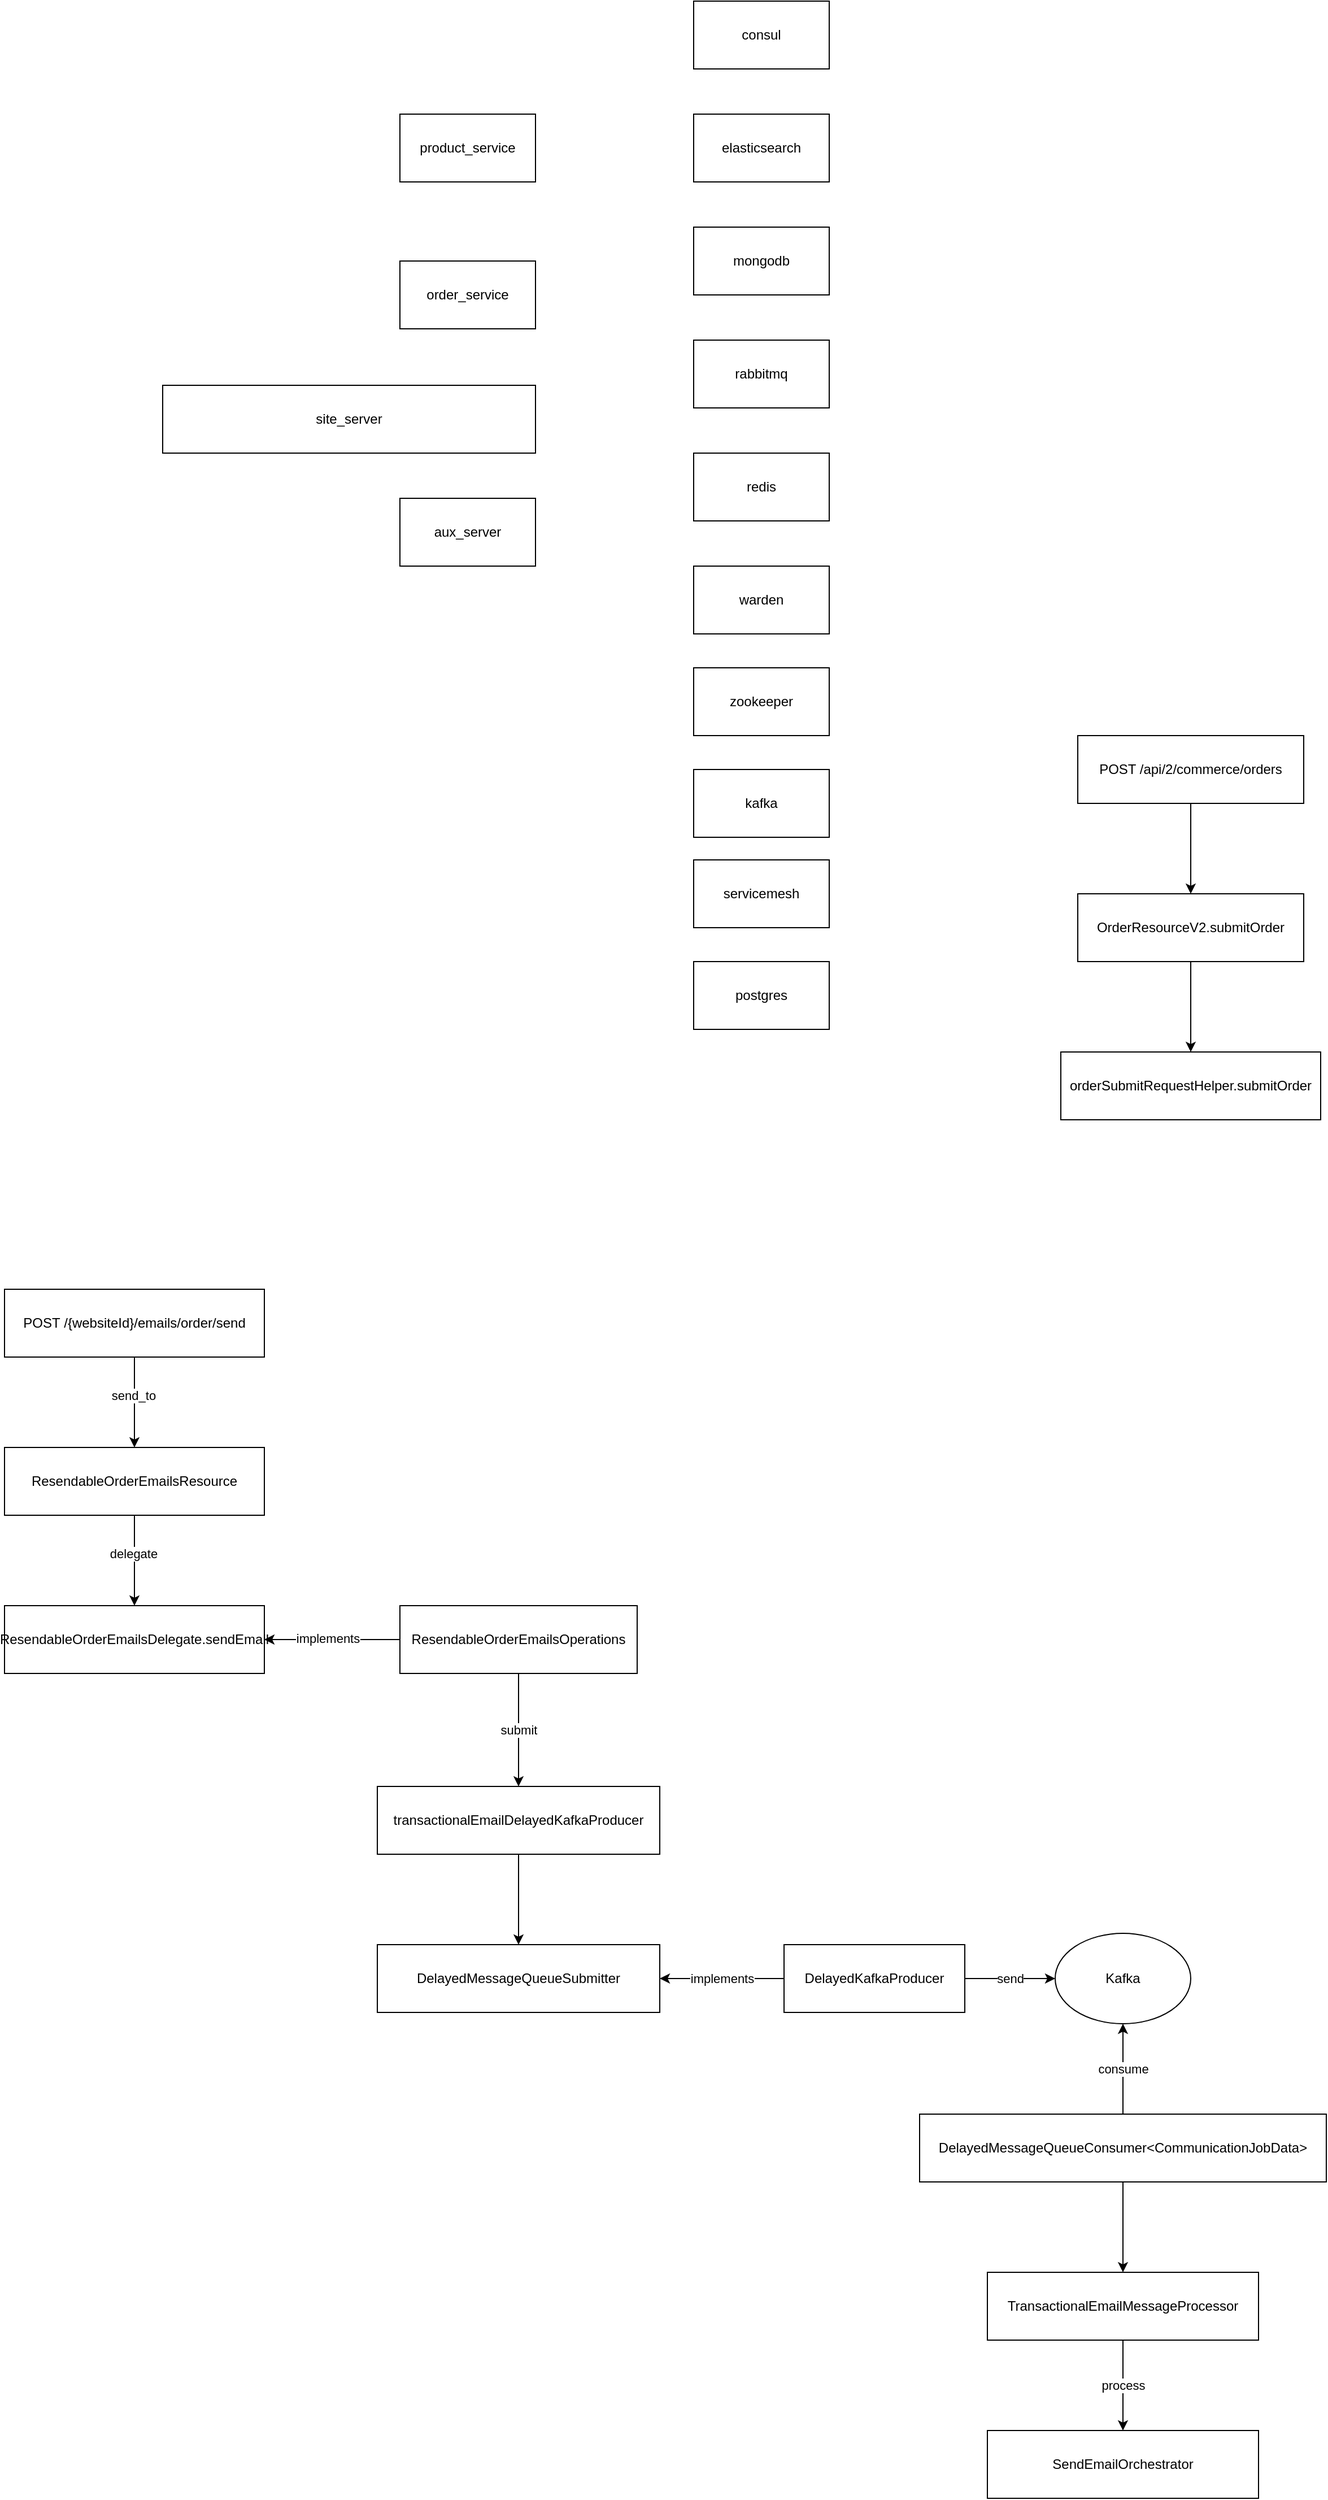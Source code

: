 <mxfile version="14.6.13" type="github">
  <diagram id="TDI8nGroBsqKgfQstIMd" name="Page-1">
    <mxGraphModel dx="1298" dy="809" grid="1" gridSize="10" guides="1" tooltips="1" connect="1" arrows="1" fold="1" page="1" pageScale="1" pageWidth="850" pageHeight="1100" math="0" shadow="0">
      <root>
        <mxCell id="0" />
        <mxCell id="1" parent="0" />
        <mxCell id="i0IMIj_8EHxi00RYQalJ-1" value="consul" style="rounded=0;whiteSpace=wrap;html=1;" parent="1" vertex="1">
          <mxGeometry x="650" y="70" width="120" height="60" as="geometry" />
        </mxCell>
        <mxCell id="i0IMIj_8EHxi00RYQalJ-2" value="elasticsearch" style="rounded=0;whiteSpace=wrap;html=1;" parent="1" vertex="1">
          <mxGeometry x="650" y="170" width="120" height="60" as="geometry" />
        </mxCell>
        <mxCell id="i0IMIj_8EHxi00RYQalJ-3" value="mongodb" style="rounded=0;whiteSpace=wrap;html=1;" parent="1" vertex="1">
          <mxGeometry x="650" y="270" width="120" height="60" as="geometry" />
        </mxCell>
        <mxCell id="i0IMIj_8EHxi00RYQalJ-4" value="rabbitmq" style="rounded=0;whiteSpace=wrap;html=1;" parent="1" vertex="1">
          <mxGeometry x="650" y="370" width="120" height="60" as="geometry" />
        </mxCell>
        <mxCell id="i0IMIj_8EHxi00RYQalJ-5" value="redis" style="rounded=0;whiteSpace=wrap;html=1;" parent="1" vertex="1">
          <mxGeometry x="650" y="470" width="120" height="60" as="geometry" />
        </mxCell>
        <mxCell id="i0IMIj_8EHxi00RYQalJ-6" value="warden" style="rounded=0;whiteSpace=wrap;html=1;" parent="1" vertex="1">
          <mxGeometry x="650" y="570" width="120" height="60" as="geometry" />
        </mxCell>
        <mxCell id="i0IMIj_8EHxi00RYQalJ-7" value="zookeeper" style="rounded=0;whiteSpace=wrap;html=1;" parent="1" vertex="1">
          <mxGeometry x="650" y="660" width="120" height="60" as="geometry" />
        </mxCell>
        <mxCell id="i0IMIj_8EHxi00RYQalJ-8" value="kafka" style="rounded=0;whiteSpace=wrap;html=1;" parent="1" vertex="1">
          <mxGeometry x="650" y="750" width="120" height="60" as="geometry" />
        </mxCell>
        <mxCell id="i0IMIj_8EHxi00RYQalJ-9" value="servicemesh&lt;span style=&quot;color: rgba(0 , 0 , 0 , 0) ; font-family: monospace ; font-size: 0px&quot;&gt;%3CmxGraphModel%3E%3Croot%3E%3CmxCell%20id%3D%220%22%2F%3E%3CmxCell%20id%3D%221%22%20parent%3D%220%22%2F%3E%3CmxCell%20id%3D%222%22%20value%3D%22kafka%22%20style%3D%22rounded%3D0%3BwhiteSpace%3Dwrap%3Bhtml%3D1%3B%22%20vertex%3D%221%22%20parent%3D%221%22%3E%3CmxGeometry%20x%3D%22380%22%20y%3D%22890%22%20width%3D%22120%22%20height%3D%2260%22%20as%3D%22geometry%22%2F%3E%3C%2FmxCell%3E%3C%2Froot%3E%3C%2FmxGraphModel%3E&lt;/span&gt;" style="rounded=0;whiteSpace=wrap;html=1;" parent="1" vertex="1">
          <mxGeometry x="650" y="830" width="120" height="60" as="geometry" />
        </mxCell>
        <mxCell id="i0IMIj_8EHxi00RYQalJ-10" value="postgres" style="rounded=0;whiteSpace=wrap;html=1;" parent="1" vertex="1">
          <mxGeometry x="650" y="920" width="120" height="60" as="geometry" />
        </mxCell>
        <mxCell id="i0IMIj_8EHxi00RYQalJ-11" value="product_service" style="rounded=0;whiteSpace=wrap;html=1;" parent="1" vertex="1">
          <mxGeometry x="390" y="170" width="120" height="60" as="geometry" />
        </mxCell>
        <mxCell id="i0IMIj_8EHxi00RYQalJ-12" value="order_service" style="rounded=0;whiteSpace=wrap;html=1;" parent="1" vertex="1">
          <mxGeometry x="390" y="300" width="120" height="60" as="geometry" />
        </mxCell>
        <mxCell id="i0IMIj_8EHxi00RYQalJ-13" value="site_server" style="rounded=0;whiteSpace=wrap;html=1;" parent="1" vertex="1">
          <mxGeometry x="180" y="410" width="330" height="60" as="geometry" />
        </mxCell>
        <mxCell id="i0IMIj_8EHxi00RYQalJ-14" value="aux_server" style="rounded=0;whiteSpace=wrap;html=1;" parent="1" vertex="1">
          <mxGeometry x="390" y="510" width="120" height="60" as="geometry" />
        </mxCell>
        <mxCell id="es2a5TnpJ2Jw3jkg2ZQ6-3" value="" style="edgeStyle=orthogonalEdgeStyle;rounded=0;orthogonalLoop=1;jettySize=auto;html=1;" edge="1" parent="1" source="es2a5TnpJ2Jw3jkg2ZQ6-1" target="es2a5TnpJ2Jw3jkg2ZQ6-2">
          <mxGeometry relative="1" as="geometry" />
        </mxCell>
        <mxCell id="es2a5TnpJ2Jw3jkg2ZQ6-9" value="send_to" style="edgeLabel;html=1;align=center;verticalAlign=middle;resizable=0;points=[];" vertex="1" connectable="0" parent="es2a5TnpJ2Jw3jkg2ZQ6-3">
          <mxGeometry x="-0.15" y="-1" relative="1" as="geometry">
            <mxPoint as="offset" />
          </mxGeometry>
        </mxCell>
        <mxCell id="es2a5TnpJ2Jw3jkg2ZQ6-1" value="POST&amp;nbsp;/{websiteId}/emails/order/send" style="rounded=0;whiteSpace=wrap;html=1;" vertex="1" parent="1">
          <mxGeometry x="40" y="1210" width="230" height="60" as="geometry" />
        </mxCell>
        <mxCell id="es2a5TnpJ2Jw3jkg2ZQ6-5" value="" style="edgeStyle=orthogonalEdgeStyle;rounded=0;orthogonalLoop=1;jettySize=auto;html=1;" edge="1" parent="1" source="es2a5TnpJ2Jw3jkg2ZQ6-2" target="es2a5TnpJ2Jw3jkg2ZQ6-4">
          <mxGeometry relative="1" as="geometry" />
        </mxCell>
        <mxCell id="es2a5TnpJ2Jw3jkg2ZQ6-10" value="delegate" style="edgeLabel;html=1;align=center;verticalAlign=middle;resizable=0;points=[];" vertex="1" connectable="0" parent="es2a5TnpJ2Jw3jkg2ZQ6-5">
          <mxGeometry x="-0.15" y="-1" relative="1" as="geometry">
            <mxPoint as="offset" />
          </mxGeometry>
        </mxCell>
        <mxCell id="es2a5TnpJ2Jw3jkg2ZQ6-2" value="ResendableOrderEmailsResource" style="rounded=0;whiteSpace=wrap;html=1;" vertex="1" parent="1">
          <mxGeometry x="40" y="1350" width="230" height="60" as="geometry" />
        </mxCell>
        <mxCell id="es2a5TnpJ2Jw3jkg2ZQ6-4" value="ResendableOrderEmailsDelegate.sendEmail" style="rounded=0;whiteSpace=wrap;html=1;" vertex="1" parent="1">
          <mxGeometry x="40" y="1490" width="230" height="60" as="geometry" />
        </mxCell>
        <mxCell id="es2a5TnpJ2Jw3jkg2ZQ6-7" style="edgeStyle=orthogonalEdgeStyle;rounded=0;orthogonalLoop=1;jettySize=auto;html=1;entryX=1;entryY=0.5;entryDx=0;entryDy=0;" edge="1" parent="1" source="es2a5TnpJ2Jw3jkg2ZQ6-6" target="es2a5TnpJ2Jw3jkg2ZQ6-4">
          <mxGeometry relative="1" as="geometry" />
        </mxCell>
        <mxCell id="es2a5TnpJ2Jw3jkg2ZQ6-8" value="implements" style="edgeLabel;html=1;align=center;verticalAlign=middle;resizable=0;points=[];" vertex="1" connectable="0" parent="es2a5TnpJ2Jw3jkg2ZQ6-7">
          <mxGeometry x="0.067" y="-1" relative="1" as="geometry">
            <mxPoint as="offset" />
          </mxGeometry>
        </mxCell>
        <mxCell id="es2a5TnpJ2Jw3jkg2ZQ6-12" value="submit" style="edgeStyle=orthogonalEdgeStyle;rounded=0;orthogonalLoop=1;jettySize=auto;html=1;" edge="1" parent="1" source="es2a5TnpJ2Jw3jkg2ZQ6-6" target="es2a5TnpJ2Jw3jkg2ZQ6-11">
          <mxGeometry relative="1" as="geometry" />
        </mxCell>
        <mxCell id="es2a5TnpJ2Jw3jkg2ZQ6-6" value="ResendableOrderEmailsOperations" style="rounded=0;whiteSpace=wrap;html=1;" vertex="1" parent="1">
          <mxGeometry x="390" y="1490" width="210" height="60" as="geometry" />
        </mxCell>
        <mxCell id="es2a5TnpJ2Jw3jkg2ZQ6-14" value="" style="edgeStyle=orthogonalEdgeStyle;rounded=0;orthogonalLoop=1;jettySize=auto;html=1;" edge="1" parent="1" source="es2a5TnpJ2Jw3jkg2ZQ6-11" target="es2a5TnpJ2Jw3jkg2ZQ6-13">
          <mxGeometry relative="1" as="geometry" />
        </mxCell>
        <mxCell id="es2a5TnpJ2Jw3jkg2ZQ6-11" value="transactionalEmailDelayedKafkaProducer" style="rounded=0;whiteSpace=wrap;html=1;" vertex="1" parent="1">
          <mxGeometry x="370" y="1650" width="250" height="60" as="geometry" />
        </mxCell>
        <mxCell id="es2a5TnpJ2Jw3jkg2ZQ6-13" value="DelayedMessageQueueSubmitter" style="rounded=0;whiteSpace=wrap;html=1;" vertex="1" parent="1">
          <mxGeometry x="370" y="1790" width="250" height="60" as="geometry" />
        </mxCell>
        <mxCell id="es2a5TnpJ2Jw3jkg2ZQ6-16" value="implements" style="edgeStyle=orthogonalEdgeStyle;rounded=0;orthogonalLoop=1;jettySize=auto;html=1;entryX=1;entryY=0.5;entryDx=0;entryDy=0;" edge="1" parent="1" source="es2a5TnpJ2Jw3jkg2ZQ6-15" target="es2a5TnpJ2Jw3jkg2ZQ6-13">
          <mxGeometry relative="1" as="geometry" />
        </mxCell>
        <mxCell id="es2a5TnpJ2Jw3jkg2ZQ6-18" value="send" style="edgeStyle=orthogonalEdgeStyle;rounded=0;orthogonalLoop=1;jettySize=auto;html=1;entryX=0;entryY=0.5;entryDx=0;entryDy=0;" edge="1" parent="1" source="es2a5TnpJ2Jw3jkg2ZQ6-15" target="es2a5TnpJ2Jw3jkg2ZQ6-17">
          <mxGeometry relative="1" as="geometry" />
        </mxCell>
        <mxCell id="es2a5TnpJ2Jw3jkg2ZQ6-15" value="DelayedKafkaProducer" style="rounded=0;whiteSpace=wrap;html=1;" vertex="1" parent="1">
          <mxGeometry x="730" y="1790" width="160" height="60" as="geometry" />
        </mxCell>
        <mxCell id="es2a5TnpJ2Jw3jkg2ZQ6-17" value="Kafka" style="ellipse;whiteSpace=wrap;html=1;" vertex="1" parent="1">
          <mxGeometry x="970" y="1780" width="120" height="80" as="geometry" />
        </mxCell>
        <mxCell id="es2a5TnpJ2Jw3jkg2ZQ6-20" value="consume" style="edgeStyle=orthogonalEdgeStyle;rounded=0;orthogonalLoop=1;jettySize=auto;html=1;entryX=0.5;entryY=1;entryDx=0;entryDy=0;" edge="1" parent="1" source="es2a5TnpJ2Jw3jkg2ZQ6-19" target="es2a5TnpJ2Jw3jkg2ZQ6-17">
          <mxGeometry relative="1" as="geometry" />
        </mxCell>
        <mxCell id="es2a5TnpJ2Jw3jkg2ZQ6-22" value="" style="edgeStyle=orthogonalEdgeStyle;rounded=0;orthogonalLoop=1;jettySize=auto;html=1;" edge="1" parent="1" source="es2a5TnpJ2Jw3jkg2ZQ6-19" target="es2a5TnpJ2Jw3jkg2ZQ6-21">
          <mxGeometry relative="1" as="geometry" />
        </mxCell>
        <mxCell id="es2a5TnpJ2Jw3jkg2ZQ6-19" value="DelayedMessageQueueConsumer&amp;lt;CommunicationJobData&amp;gt;" style="rounded=0;whiteSpace=wrap;html=1;" vertex="1" parent="1">
          <mxGeometry x="850" y="1940" width="360" height="60" as="geometry" />
        </mxCell>
        <mxCell id="es2a5TnpJ2Jw3jkg2ZQ6-24" value="process" style="edgeStyle=orthogonalEdgeStyle;rounded=0;orthogonalLoop=1;jettySize=auto;html=1;" edge="1" parent="1" source="es2a5TnpJ2Jw3jkg2ZQ6-21" target="es2a5TnpJ2Jw3jkg2ZQ6-23">
          <mxGeometry relative="1" as="geometry" />
        </mxCell>
        <mxCell id="es2a5TnpJ2Jw3jkg2ZQ6-21" value="TransactionalEmailMessageProcessor" style="rounded=0;whiteSpace=wrap;html=1;" vertex="1" parent="1">
          <mxGeometry x="910" y="2080" width="240" height="60" as="geometry" />
        </mxCell>
        <mxCell id="es2a5TnpJ2Jw3jkg2ZQ6-23" value="SendEmailOrchestrator" style="rounded=0;whiteSpace=wrap;html=1;" vertex="1" parent="1">
          <mxGeometry x="910" y="2220" width="240" height="60" as="geometry" />
        </mxCell>
        <mxCell id="es2a5TnpJ2Jw3jkg2ZQ6-27" value="" style="edgeStyle=orthogonalEdgeStyle;rounded=0;orthogonalLoop=1;jettySize=auto;html=1;" edge="1" parent="1" source="es2a5TnpJ2Jw3jkg2ZQ6-25" target="es2a5TnpJ2Jw3jkg2ZQ6-26">
          <mxGeometry relative="1" as="geometry" />
        </mxCell>
        <mxCell id="es2a5TnpJ2Jw3jkg2ZQ6-25" value="POST /api/2/commerce/orders" style="rounded=0;whiteSpace=wrap;html=1;" vertex="1" parent="1">
          <mxGeometry x="990" y="720" width="200" height="60" as="geometry" />
        </mxCell>
        <mxCell id="es2a5TnpJ2Jw3jkg2ZQ6-29" value="" style="edgeStyle=orthogonalEdgeStyle;rounded=0;orthogonalLoop=1;jettySize=auto;html=1;" edge="1" parent="1" source="es2a5TnpJ2Jw3jkg2ZQ6-26" target="es2a5TnpJ2Jw3jkg2ZQ6-28">
          <mxGeometry relative="1" as="geometry" />
        </mxCell>
        <mxCell id="es2a5TnpJ2Jw3jkg2ZQ6-26" value="OrderResourceV2.submitOrder" style="rounded=0;whiteSpace=wrap;html=1;" vertex="1" parent="1">
          <mxGeometry x="990" y="860" width="200" height="60" as="geometry" />
        </mxCell>
        <mxCell id="es2a5TnpJ2Jw3jkg2ZQ6-28" value="orderSubmitRequestHelper.submitOrder" style="rounded=0;whiteSpace=wrap;html=1;" vertex="1" parent="1">
          <mxGeometry x="975" y="1000" width="230" height="60" as="geometry" />
        </mxCell>
      </root>
    </mxGraphModel>
  </diagram>
</mxfile>
